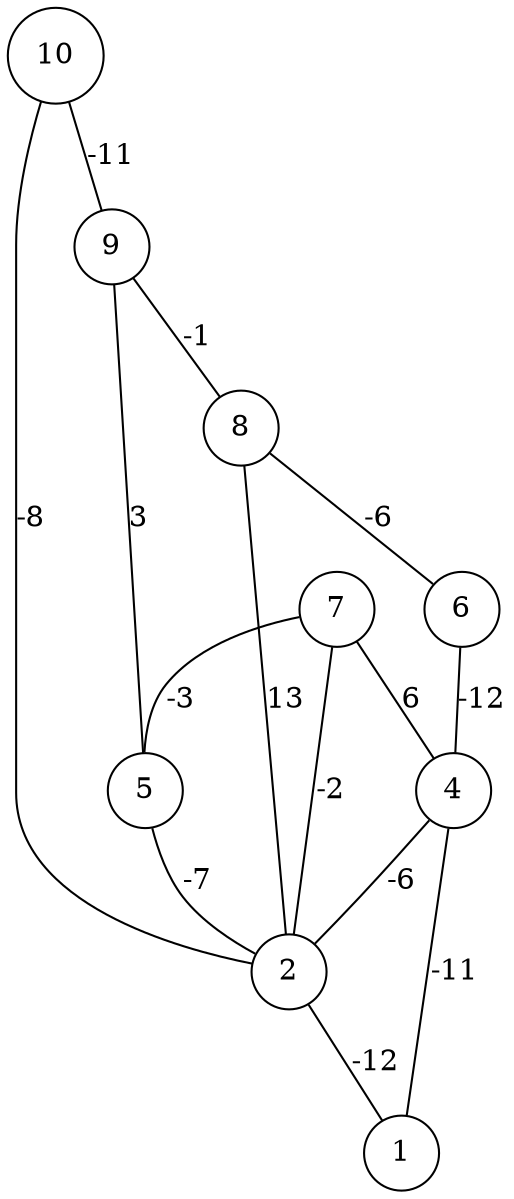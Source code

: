 graph { 
	 fontname="Helvetica,Arial,sans-serif" 
	 node [shape = circle]; 
	 10 -- 2 [label = "-8"];
	 10 -- 9 [label = "-11"];
	 9 -- 5 [label = "3"];
	 9 -- 8 [label = "-1"];
	 8 -- 2 [label = "13"];
	 8 -- 6 [label = "-6"];
	 7 -- 2 [label = "-2"];
	 7 -- 4 [label = "6"];
	 7 -- 5 [label = "-3"];
	 6 -- 4 [label = "-12"];
	 5 -- 2 [label = "-7"];
	 4 -- 1 [label = "-11"];
	 4 -- 2 [label = "-6"];
	 2 -- 1 [label = "-12"];
	 1;
	 2;
	 4;
	 5;
	 6;
	 7;
	 8;
	 9;
	 10;
}

